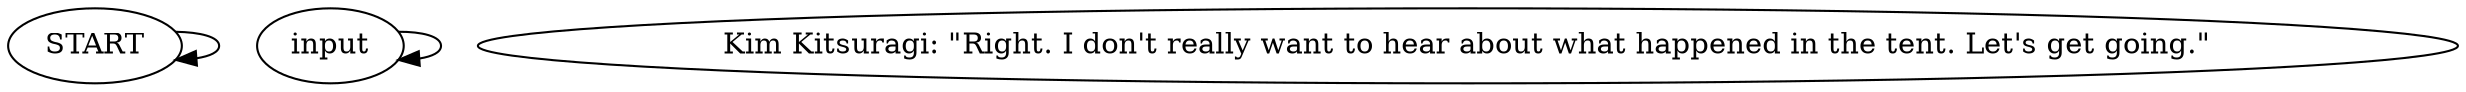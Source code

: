 # ICE / KIM POST TENT barks
# Kim barks after you have RETURNETH from the TENT.
# ==================================================
digraph G {
	  0 [label="START"];
	  1 [label="input"];
	  2 [label="Kim Kitsuragi: \"Right. I don't really want to hear about what happened in the tent. Let's get going.\""];
	  0 -> 0
	  1 -> 1
}

